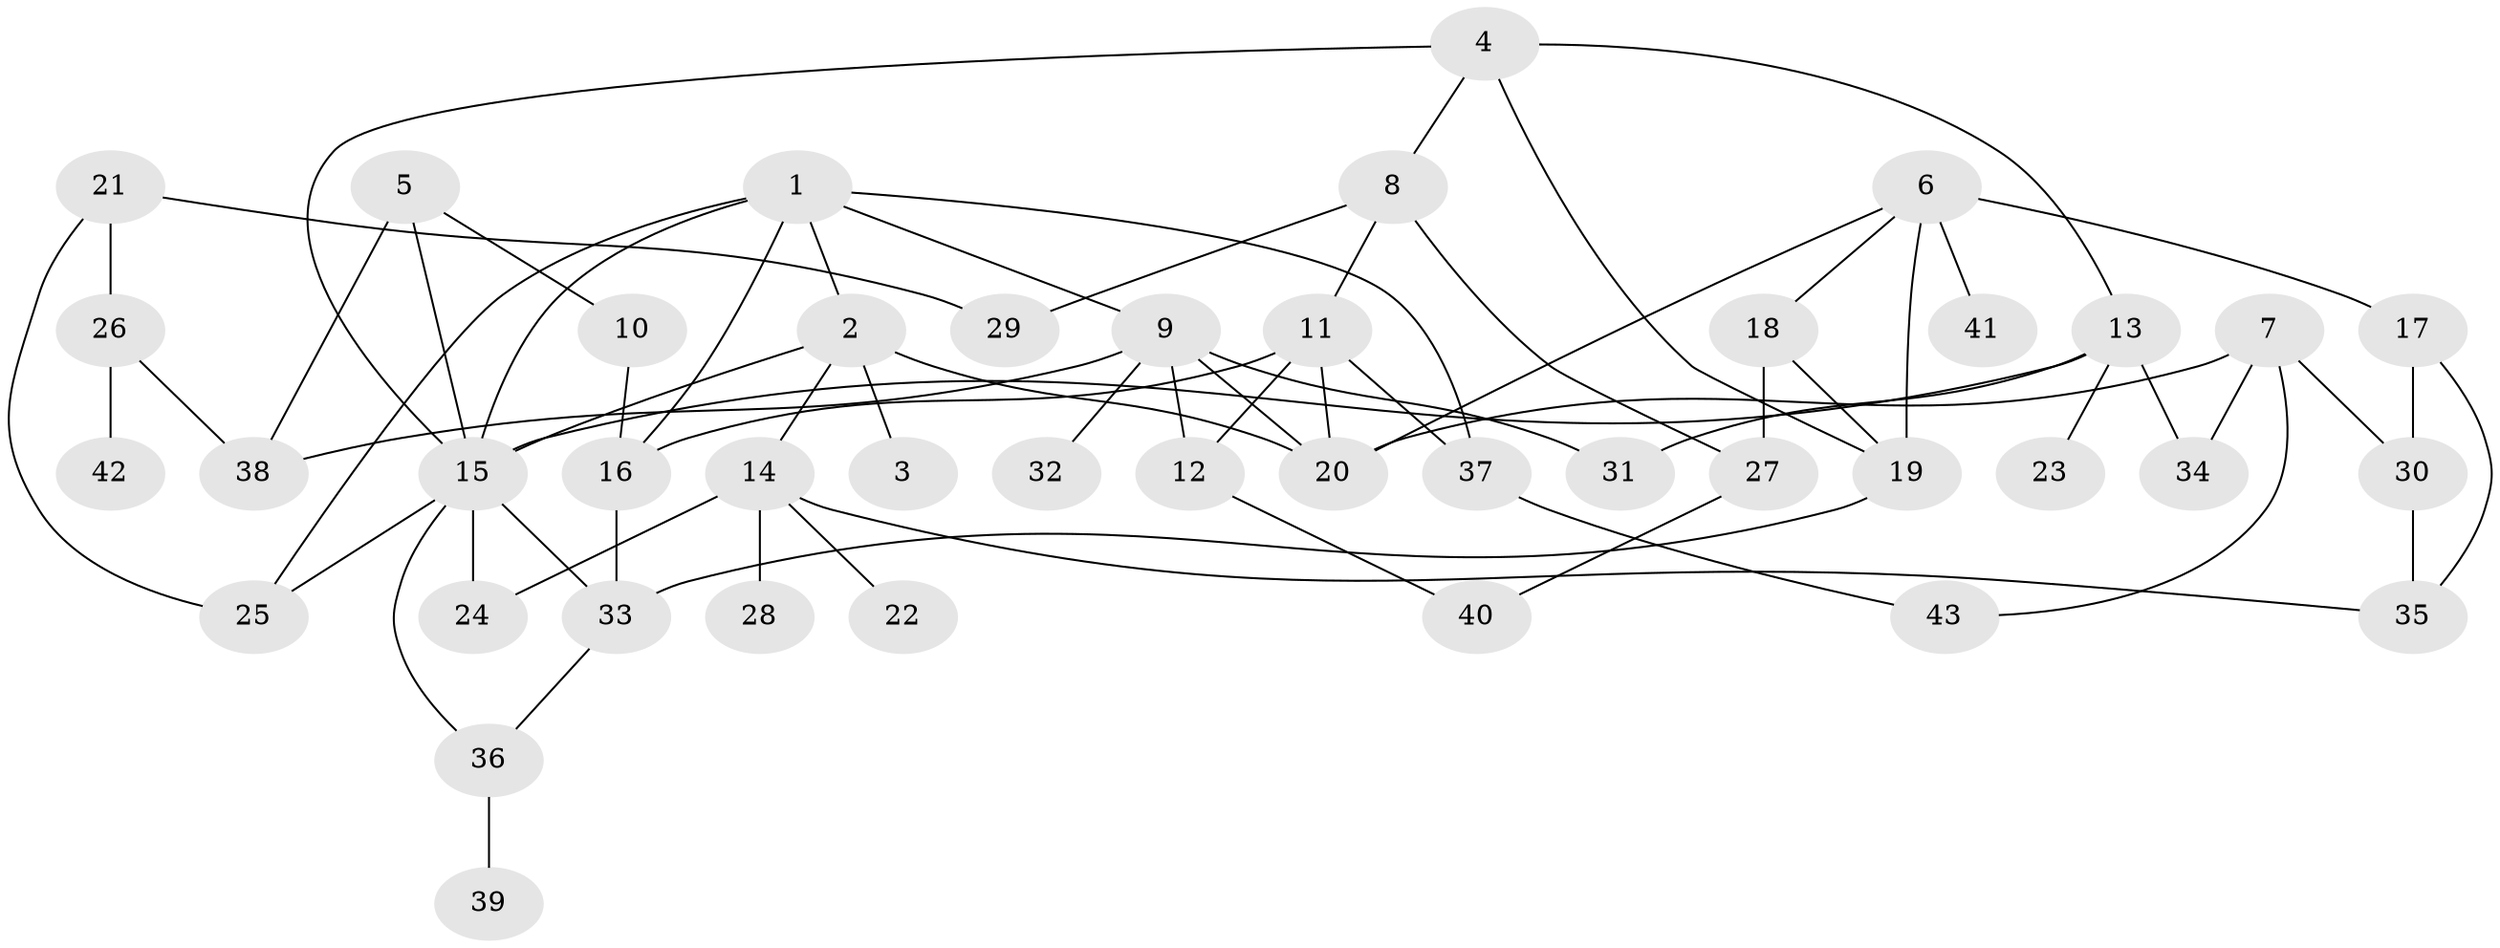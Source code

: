 // original degree distribution, {6: 0.06557377049180328, 5: 0.08196721311475409, 4: 0.11475409836065574, 7: 0.01639344262295082, 1: 0.16393442622950818, 3: 0.22950819672131148, 2: 0.32786885245901637}
// Generated by graph-tools (version 1.1) at 2025/36/03/04/25 23:36:09]
// undirected, 43 vertices, 68 edges
graph export_dot {
  node [color=gray90,style=filled];
  1;
  2;
  3;
  4;
  5;
  6;
  7;
  8;
  9;
  10;
  11;
  12;
  13;
  14;
  15;
  16;
  17;
  18;
  19;
  20;
  21;
  22;
  23;
  24;
  25;
  26;
  27;
  28;
  29;
  30;
  31;
  32;
  33;
  34;
  35;
  36;
  37;
  38;
  39;
  40;
  41;
  42;
  43;
  1 -- 2 [weight=1.0];
  1 -- 9 [weight=1.0];
  1 -- 15 [weight=1.0];
  1 -- 16 [weight=1.0];
  1 -- 25 [weight=1.0];
  1 -- 37 [weight=1.0];
  2 -- 3 [weight=1.0];
  2 -- 14 [weight=1.0];
  2 -- 15 [weight=1.0];
  2 -- 20 [weight=1.0];
  4 -- 8 [weight=1.0];
  4 -- 13 [weight=1.0];
  4 -- 15 [weight=1.0];
  4 -- 19 [weight=1.0];
  5 -- 10 [weight=1.0];
  5 -- 15 [weight=1.0];
  5 -- 38 [weight=1.0];
  6 -- 17 [weight=2.0];
  6 -- 18 [weight=1.0];
  6 -- 19 [weight=1.0];
  6 -- 20 [weight=1.0];
  6 -- 41 [weight=1.0];
  7 -- 20 [weight=1.0];
  7 -- 30 [weight=1.0];
  7 -- 34 [weight=1.0];
  7 -- 43 [weight=1.0];
  8 -- 11 [weight=1.0];
  8 -- 27 [weight=1.0];
  8 -- 29 [weight=1.0];
  9 -- 12 [weight=1.0];
  9 -- 20 [weight=1.0];
  9 -- 31 [weight=1.0];
  9 -- 32 [weight=1.0];
  9 -- 38 [weight=1.0];
  10 -- 16 [weight=1.0];
  11 -- 12 [weight=1.0];
  11 -- 16 [weight=1.0];
  11 -- 20 [weight=1.0];
  11 -- 37 [weight=1.0];
  12 -- 40 [weight=1.0];
  13 -- 15 [weight=1.0];
  13 -- 23 [weight=1.0];
  13 -- 31 [weight=1.0];
  13 -- 34 [weight=1.0];
  14 -- 22 [weight=1.0];
  14 -- 24 [weight=1.0];
  14 -- 28 [weight=1.0];
  14 -- 35 [weight=1.0];
  15 -- 24 [weight=2.0];
  15 -- 25 [weight=1.0];
  15 -- 33 [weight=1.0];
  15 -- 36 [weight=1.0];
  16 -- 33 [weight=1.0];
  17 -- 30 [weight=1.0];
  17 -- 35 [weight=1.0];
  18 -- 19 [weight=1.0];
  18 -- 27 [weight=1.0];
  19 -- 33 [weight=1.0];
  21 -- 25 [weight=1.0];
  21 -- 26 [weight=1.0];
  21 -- 29 [weight=1.0];
  26 -- 38 [weight=1.0];
  26 -- 42 [weight=1.0];
  27 -- 40 [weight=1.0];
  30 -- 35 [weight=1.0];
  33 -- 36 [weight=1.0];
  36 -- 39 [weight=1.0];
  37 -- 43 [weight=1.0];
}
